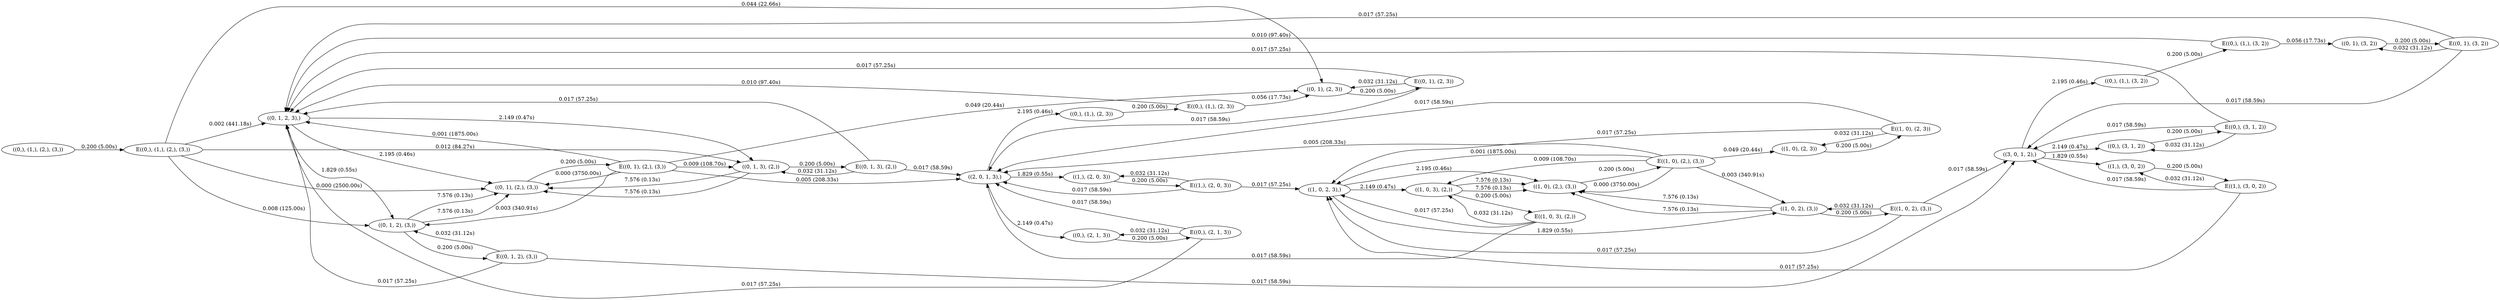digraph markov_chain { 
rankdir=LR;
"((0,), (1,), (2,), (3,))" -> "E((0,), (1,), (2,), (3,))" [ label = "0.200 (5.00s)" ]; 
"E((0,), (1,), (2,), (3,))" -> "((0, 1, 2, 3),)" [label = "0.002 (441.18s)" ]; 
"E((0,), (1,), (2,), (3,))" -> "((0, 1, 2), (3,))" [label = "0.008 (125.00s)" ]; 
"E((0,), (1,), (2,), (3,))" -> "((0, 1, 3), (2,))" [label = "0.012 (84.27s)" ]; 
"E((0,), (1,), (2,), (3,))" -> "((0, 1), (2,), (3,))" [label = "0.000 (2500.00s)" ]; 
"E((0,), (1,), (2,), (3,))" -> "((0, 1), (2, 3))" [label = "0.044 (22.66s)" ]; 
"((0, 1, 2, 3),)" -> "((0, 1), (2,), (3,))" [ label = "2.195 (0.46s)" ]; 
"((0, 1, 2, 3),)" -> "((0, 1, 2), (3,))" [ label = "1.829 (0.55s)" ]; 
"((0, 1, 2, 3),)" -> "((0, 1, 3), (2,))" [ label = "2.149 (0.47s)" ]; 
"((0, 1), (2, 3))" -> "E((0, 1), (2, 3))" [ label = "0.200 (5.00s)" ]; 
"E((0, 1), (2, 3))" -> "((0, 1, 2, 3),)" [label = "0.017 (57.25s)" ]; 
"E((0, 1), (2, 3))" -> "((0, 1), (2, 3))" [label = "0.032 (31.12s)" ]; 
"E((0, 1), (2, 3))" -> "((2, 0, 1, 3),)" [label = "0.017 (58.59s)" ]; 
"((0, 1, 2), (3,))" -> "E((0, 1, 2), (3,))" [ label = "0.200 (5.00s)" ]; 
"E((0, 1, 2), (3,))" -> "((0, 1, 2, 3),)" [label = "0.017 (57.25s)" ]; 
"E((0, 1, 2), (3,))" -> "((3, 0, 1, 2),)" [label = "0.017 (58.59s)" ]; 
"E((0, 1, 2), (3,))" -> "((0, 1, 2), (3,))" [label = "0.032 (31.12s)" ]; 
"((0, 1, 2), (3,))" -> "((0, 1), (2,), (3,))" [ label = "7.576 (0.13s)" ]; 
"((0, 1, 2), (3,))" -> "((0, 1), (2,), (3,))" [ label = "7.576 (0.13s)" ]; 
"((2, 0, 1, 3),)" -> "((1,), (2, 0, 3))" [ label = "1.829 (0.55s)" ]; 
"((2, 0, 1, 3),)" -> "((0,), (1,), (2, 3))" [ label = "2.195 (0.46s)" ]; 
"((2, 0, 1, 3),)" -> "((0,), (2, 1, 3))" [ label = "2.149 (0.47s)" ]; 
"((0, 1), (2,), (3,))" -> "E((0, 1), (2,), (3,))" [ label = "0.200 (5.00s)" ]; 
"E((0, 1), (2,), (3,))" -> "((0, 1, 2, 3),)" [label = "0.001 (1875.00s)" ]; 
"E((0, 1), (2,), (3,))" -> "((0, 1), (2, 3))" [label = "0.049 (20.44s)" ]; 
"E((0, 1), (2,), (3,))" -> "((0, 1, 3), (2,))" [label = "0.009 (108.70s)" ]; 
"E((0, 1), (2,), (3,))" -> "((2, 0, 1, 3),)" [label = "0.005 (208.33s)" ]; 
"E((0, 1), (2,), (3,))" -> "((0, 1, 2), (3,))" [label = "0.003 (340.91s)" ]; 
"E((0, 1), (2,), (3,))" -> "((0, 1), (2,), (3,))" [label = "0.000 (3750.00s)" ]; 
"((0, 1, 3), (2,))" -> "E((0, 1, 3), (2,))" [ label = "0.200 (5.00s)" ]; 
"E((0, 1, 3), (2,))" -> "((0, 1, 2, 3),)" [label = "0.017 (57.25s)" ]; 
"E((0, 1, 3), (2,))" -> "((0, 1, 3), (2,))" [label = "0.032 (31.12s)" ]; 
"E((0, 1, 3), (2,))" -> "((2, 0, 1, 3),)" [label = "0.017 (58.59s)" ]; 
"((0, 1, 3), (2,))" -> "((0, 1), (2,), (3,))" [ label = "7.576 (0.13s)" ]; 
"((0, 1, 3), (2,))" -> "((0, 1), (2,), (3,))" [ label = "7.576 (0.13s)" ]; 
"((3, 0, 1, 2),)" -> "((1,), (3, 0, 2))" [ label = "1.829 (0.55s)" ]; 
"((3, 0, 1, 2),)" -> "((0,), (1,), (3, 2))" [ label = "2.195 (0.46s)" ]; 
"((3, 0, 1, 2),)" -> "((0,), (3, 1, 2))" [ label = "2.149 (0.47s)" ]; 
"((1,), (2, 0, 3))" -> "E((1,), (2, 0, 3))" [ label = "0.200 (5.00s)" ]; 
"E((1,), (2, 0, 3))" -> "((1,), (2, 0, 3))" [label = "0.032 (31.12s)" ]; 
"E((1,), (2, 0, 3))" -> "((1, 0, 2, 3),)" [label = "0.017 (57.25s)" ]; 
"E((1,), (2, 0, 3))" -> "((2, 0, 1, 3),)" [label = "0.017 (58.59s)" ]; 
"((0,), (2, 1, 3))" -> "E((0,), (2, 1, 3))" [ label = "0.200 (5.00s)" ]; 
"E((0,), (2, 1, 3))" -> "((0, 1, 2, 3),)" [label = "0.017 (57.25s)" ]; 
"E((0,), (2, 1, 3))" -> "((0,), (2, 1, 3))" [label = "0.032 (31.12s)" ]; 
"E((0,), (2, 1, 3))" -> "((2, 0, 1, 3),)" [label = "0.017 (58.59s)" ]; 
"((1,), (3, 0, 2))" -> "E((1,), (3, 0, 2))" [ label = "0.200 (5.00s)" ]; 
"E((1,), (3, 0, 2))" -> "((1, 0, 2, 3),)" [label = "0.017 (57.25s)" ]; 
"E((1,), (3, 0, 2))" -> "((3, 0, 1, 2),)" [label = "0.017 (58.59s)" ]; 
"E((1,), (3, 0, 2))" -> "((1,), (3, 0, 2))" [label = "0.032 (31.12s)" ]; 
"((0,), (3, 1, 2))" -> "E((0,), (3, 1, 2))" [ label = "0.200 (5.00s)" ]; 
"E((0,), (3, 1, 2))" -> "((0, 1, 2, 3),)" [label = "0.017 (57.25s)" ]; 
"E((0,), (3, 1, 2))" -> "((3, 0, 1, 2),)" [label = "0.017 (58.59s)" ]; 
"E((0,), (3, 1, 2))" -> "((0,), (3, 1, 2))" [label = "0.032 (31.12s)" ]; 
"((0,), (1,), (2, 3))" -> "E((0,), (1,), (2, 3))" [ label = "0.200 (5.00s)" ]; 
"E((0,), (1,), (2, 3))" -> "((0, 1), (2, 3))" [label = "0.056 (17.73s)" ]; 
"E((0,), (1,), (2, 3))" -> "((0, 1, 2, 3),)" [label = "0.010 (97.40s)" ]; 
"((1, 0, 2, 3),)" -> "((1, 0, 3), (2,))" [ label = "2.149 (0.47s)" ]; 
"((1, 0, 2, 3),)" -> "((1, 0), (2,), (3,))" [ label = "2.195 (0.46s)" ]; 
"((1, 0, 2, 3),)" -> "((1, 0, 2), (3,))" [ label = "1.829 (0.55s)" ]; 
"((0,), (1,), (3, 2))" -> "E((0,), (1,), (3, 2))" [ label = "0.200 (5.00s)" ]; 
"E((0,), (1,), (3, 2))" -> "((0, 1, 2, 3),)" [label = "0.010 (97.40s)" ]; 
"E((0,), (1,), (3, 2))" -> "((0, 1), (3, 2))" [label = "0.056 (17.73s)" ]; 
"((1, 0, 2), (3,))" -> "E((1, 0, 2), (3,))" [ label = "0.200 (5.00s)" ]; 
"E((1, 0, 2), (3,))" -> "((1, 0, 2, 3),)" [label = "0.017 (57.25s)" ]; 
"E((1, 0, 2), (3,))" -> "((3, 0, 1, 2),)" [label = "0.017 (58.59s)" ]; 
"E((1, 0, 2), (3,))" -> "((1, 0, 2), (3,))" [label = "0.032 (31.12s)" ]; 
"((1, 0, 2), (3,))" -> "((1, 0), (2,), (3,))" [ label = "7.576 (0.13s)" ]; 
"((1, 0, 2), (3,))" -> "((1, 0), (2,), (3,))" [ label = "7.576 (0.13s)" ]; 
"((1, 0, 3), (2,))" -> "E((1, 0, 3), (2,))" [ label = "0.200 (5.00s)" ]; 
"E((1, 0, 3), (2,))" -> "((1, 0, 3), (2,))" [label = "0.032 (31.12s)" ]; 
"E((1, 0, 3), (2,))" -> "((1, 0, 2, 3),)" [label = "0.017 (57.25s)" ]; 
"E((1, 0, 3), (2,))" -> "((2, 0, 1, 3),)" [label = "0.017 (58.59s)" ]; 
"((1, 0, 3), (2,))" -> "((1, 0), (2,), (3,))" [ label = "7.576 (0.13s)" ]; 
"((1, 0, 3), (2,))" -> "((1, 0), (2,), (3,))" [ label = "7.576 (0.13s)" ]; 
"((1, 0), (2,), (3,))" -> "E((1, 0), (2,), (3,))" [ label = "0.200 (5.00s)" ]; 
"E((1, 0), (2,), (3,))" -> "((1, 0, 2, 3),)" [label = "0.001 (1875.00s)" ]; 
"E((1, 0), (2,), (3,))" -> "((2, 0, 1, 3),)" [label = "0.005 (208.33s)" ]; 
"E((1, 0), (2,), (3,))" -> "((1, 0, 2), (3,))" [label = "0.003 (340.91s)" ]; 
"E((1, 0), (2,), (3,))" -> "((1, 0), (2, 3))" [label = "0.049 (20.44s)" ]; 
"E((1, 0), (2,), (3,))" -> "((1, 0, 3), (2,))" [label = "0.009 (108.70s)" ]; 
"E((1, 0), (2,), (3,))" -> "((1, 0), (2,), (3,))" [label = "0.000 (3750.00s)" ]; 
"((0, 1), (3, 2))" -> "E((0, 1), (3, 2))" [ label = "0.200 (5.00s)" ]; 
"E((0, 1), (3, 2))" -> "((0, 1, 2, 3),)" [label = "0.017 (57.25s)" ]; 
"E((0, 1), (3, 2))" -> "((3, 0, 1, 2),)" [label = "0.017 (58.59s)" ]; 
"E((0, 1), (3, 2))" -> "((0, 1), (3, 2))" [label = "0.032 (31.12s)" ]; 
"((1, 0), (2, 3))" -> "E((1, 0), (2, 3))" [ label = "0.200 (5.00s)" ]; 
"E((1, 0), (2, 3))" -> "((1, 0), (2, 3))" [label = "0.032 (31.12s)" ]; 
"E((1, 0), (2, 3))" -> "((1, 0, 2, 3),)" [label = "0.017 (57.25s)" ]; 
"E((1, 0), (2, 3))" -> "((2, 0, 1, 3),)" [label = "0.017 (58.59s)" ]; 
}
